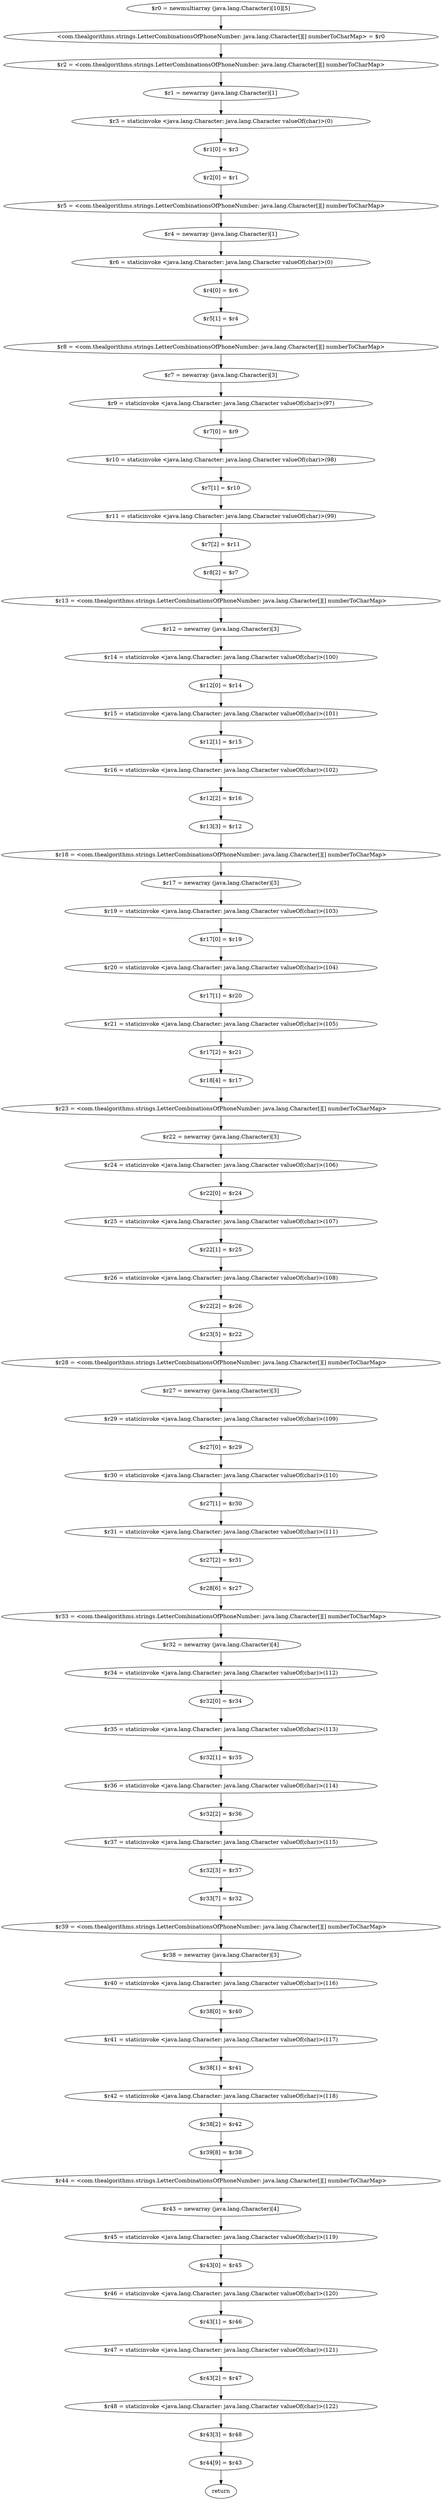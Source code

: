 digraph "unitGraph" {
    "$r0 = newmultiarray (java.lang.Character)[10][5]"
    "<com.thealgorithms.strings.LetterCombinationsOfPhoneNumber: java.lang.Character[][] numberToCharMap> = $r0"
    "$r2 = <com.thealgorithms.strings.LetterCombinationsOfPhoneNumber: java.lang.Character[][] numberToCharMap>"
    "$r1 = newarray (java.lang.Character)[1]"
    "$r3 = staticinvoke <java.lang.Character: java.lang.Character valueOf(char)>(0)"
    "$r1[0] = $r3"
    "$r2[0] = $r1"
    "$r5 = <com.thealgorithms.strings.LetterCombinationsOfPhoneNumber: java.lang.Character[][] numberToCharMap>"
    "$r4 = newarray (java.lang.Character)[1]"
    "$r6 = staticinvoke <java.lang.Character: java.lang.Character valueOf(char)>(0)"
    "$r4[0] = $r6"
    "$r5[1] = $r4"
    "$r8 = <com.thealgorithms.strings.LetterCombinationsOfPhoneNumber: java.lang.Character[][] numberToCharMap>"
    "$r7 = newarray (java.lang.Character)[3]"
    "$r9 = staticinvoke <java.lang.Character: java.lang.Character valueOf(char)>(97)"
    "$r7[0] = $r9"
    "$r10 = staticinvoke <java.lang.Character: java.lang.Character valueOf(char)>(98)"
    "$r7[1] = $r10"
    "$r11 = staticinvoke <java.lang.Character: java.lang.Character valueOf(char)>(99)"
    "$r7[2] = $r11"
    "$r8[2] = $r7"
    "$r13 = <com.thealgorithms.strings.LetterCombinationsOfPhoneNumber: java.lang.Character[][] numberToCharMap>"
    "$r12 = newarray (java.lang.Character)[3]"
    "$r14 = staticinvoke <java.lang.Character: java.lang.Character valueOf(char)>(100)"
    "$r12[0] = $r14"
    "$r15 = staticinvoke <java.lang.Character: java.lang.Character valueOf(char)>(101)"
    "$r12[1] = $r15"
    "$r16 = staticinvoke <java.lang.Character: java.lang.Character valueOf(char)>(102)"
    "$r12[2] = $r16"
    "$r13[3] = $r12"
    "$r18 = <com.thealgorithms.strings.LetterCombinationsOfPhoneNumber: java.lang.Character[][] numberToCharMap>"
    "$r17 = newarray (java.lang.Character)[3]"
    "$r19 = staticinvoke <java.lang.Character: java.lang.Character valueOf(char)>(103)"
    "$r17[0] = $r19"
    "$r20 = staticinvoke <java.lang.Character: java.lang.Character valueOf(char)>(104)"
    "$r17[1] = $r20"
    "$r21 = staticinvoke <java.lang.Character: java.lang.Character valueOf(char)>(105)"
    "$r17[2] = $r21"
    "$r18[4] = $r17"
    "$r23 = <com.thealgorithms.strings.LetterCombinationsOfPhoneNumber: java.lang.Character[][] numberToCharMap>"
    "$r22 = newarray (java.lang.Character)[3]"
    "$r24 = staticinvoke <java.lang.Character: java.lang.Character valueOf(char)>(106)"
    "$r22[0] = $r24"
    "$r25 = staticinvoke <java.lang.Character: java.lang.Character valueOf(char)>(107)"
    "$r22[1] = $r25"
    "$r26 = staticinvoke <java.lang.Character: java.lang.Character valueOf(char)>(108)"
    "$r22[2] = $r26"
    "$r23[5] = $r22"
    "$r28 = <com.thealgorithms.strings.LetterCombinationsOfPhoneNumber: java.lang.Character[][] numberToCharMap>"
    "$r27 = newarray (java.lang.Character)[3]"
    "$r29 = staticinvoke <java.lang.Character: java.lang.Character valueOf(char)>(109)"
    "$r27[0] = $r29"
    "$r30 = staticinvoke <java.lang.Character: java.lang.Character valueOf(char)>(110)"
    "$r27[1] = $r30"
    "$r31 = staticinvoke <java.lang.Character: java.lang.Character valueOf(char)>(111)"
    "$r27[2] = $r31"
    "$r28[6] = $r27"
    "$r33 = <com.thealgorithms.strings.LetterCombinationsOfPhoneNumber: java.lang.Character[][] numberToCharMap>"
    "$r32 = newarray (java.lang.Character)[4]"
    "$r34 = staticinvoke <java.lang.Character: java.lang.Character valueOf(char)>(112)"
    "$r32[0] = $r34"
    "$r35 = staticinvoke <java.lang.Character: java.lang.Character valueOf(char)>(113)"
    "$r32[1] = $r35"
    "$r36 = staticinvoke <java.lang.Character: java.lang.Character valueOf(char)>(114)"
    "$r32[2] = $r36"
    "$r37 = staticinvoke <java.lang.Character: java.lang.Character valueOf(char)>(115)"
    "$r32[3] = $r37"
    "$r33[7] = $r32"
    "$r39 = <com.thealgorithms.strings.LetterCombinationsOfPhoneNumber: java.lang.Character[][] numberToCharMap>"
    "$r38 = newarray (java.lang.Character)[3]"
    "$r40 = staticinvoke <java.lang.Character: java.lang.Character valueOf(char)>(116)"
    "$r38[0] = $r40"
    "$r41 = staticinvoke <java.lang.Character: java.lang.Character valueOf(char)>(117)"
    "$r38[1] = $r41"
    "$r42 = staticinvoke <java.lang.Character: java.lang.Character valueOf(char)>(118)"
    "$r38[2] = $r42"
    "$r39[8] = $r38"
    "$r44 = <com.thealgorithms.strings.LetterCombinationsOfPhoneNumber: java.lang.Character[][] numberToCharMap>"
    "$r43 = newarray (java.lang.Character)[4]"
    "$r45 = staticinvoke <java.lang.Character: java.lang.Character valueOf(char)>(119)"
    "$r43[0] = $r45"
    "$r46 = staticinvoke <java.lang.Character: java.lang.Character valueOf(char)>(120)"
    "$r43[1] = $r46"
    "$r47 = staticinvoke <java.lang.Character: java.lang.Character valueOf(char)>(121)"
    "$r43[2] = $r47"
    "$r48 = staticinvoke <java.lang.Character: java.lang.Character valueOf(char)>(122)"
    "$r43[3] = $r48"
    "$r44[9] = $r43"
    "return"
    "$r0 = newmultiarray (java.lang.Character)[10][5]"->"<com.thealgorithms.strings.LetterCombinationsOfPhoneNumber: java.lang.Character[][] numberToCharMap> = $r0";
    "<com.thealgorithms.strings.LetterCombinationsOfPhoneNumber: java.lang.Character[][] numberToCharMap> = $r0"->"$r2 = <com.thealgorithms.strings.LetterCombinationsOfPhoneNumber: java.lang.Character[][] numberToCharMap>";
    "$r2 = <com.thealgorithms.strings.LetterCombinationsOfPhoneNumber: java.lang.Character[][] numberToCharMap>"->"$r1 = newarray (java.lang.Character)[1]";
    "$r1 = newarray (java.lang.Character)[1]"->"$r3 = staticinvoke <java.lang.Character: java.lang.Character valueOf(char)>(0)";
    "$r3 = staticinvoke <java.lang.Character: java.lang.Character valueOf(char)>(0)"->"$r1[0] = $r3";
    "$r1[0] = $r3"->"$r2[0] = $r1";
    "$r2[0] = $r1"->"$r5 = <com.thealgorithms.strings.LetterCombinationsOfPhoneNumber: java.lang.Character[][] numberToCharMap>";
    "$r5 = <com.thealgorithms.strings.LetterCombinationsOfPhoneNumber: java.lang.Character[][] numberToCharMap>"->"$r4 = newarray (java.lang.Character)[1]";
    "$r4 = newarray (java.lang.Character)[1]"->"$r6 = staticinvoke <java.lang.Character: java.lang.Character valueOf(char)>(0)";
    "$r6 = staticinvoke <java.lang.Character: java.lang.Character valueOf(char)>(0)"->"$r4[0] = $r6";
    "$r4[0] = $r6"->"$r5[1] = $r4";
    "$r5[1] = $r4"->"$r8 = <com.thealgorithms.strings.LetterCombinationsOfPhoneNumber: java.lang.Character[][] numberToCharMap>";
    "$r8 = <com.thealgorithms.strings.LetterCombinationsOfPhoneNumber: java.lang.Character[][] numberToCharMap>"->"$r7 = newarray (java.lang.Character)[3]";
    "$r7 = newarray (java.lang.Character)[3]"->"$r9 = staticinvoke <java.lang.Character: java.lang.Character valueOf(char)>(97)";
    "$r9 = staticinvoke <java.lang.Character: java.lang.Character valueOf(char)>(97)"->"$r7[0] = $r9";
    "$r7[0] = $r9"->"$r10 = staticinvoke <java.lang.Character: java.lang.Character valueOf(char)>(98)";
    "$r10 = staticinvoke <java.lang.Character: java.lang.Character valueOf(char)>(98)"->"$r7[1] = $r10";
    "$r7[1] = $r10"->"$r11 = staticinvoke <java.lang.Character: java.lang.Character valueOf(char)>(99)";
    "$r11 = staticinvoke <java.lang.Character: java.lang.Character valueOf(char)>(99)"->"$r7[2] = $r11";
    "$r7[2] = $r11"->"$r8[2] = $r7";
    "$r8[2] = $r7"->"$r13 = <com.thealgorithms.strings.LetterCombinationsOfPhoneNumber: java.lang.Character[][] numberToCharMap>";
    "$r13 = <com.thealgorithms.strings.LetterCombinationsOfPhoneNumber: java.lang.Character[][] numberToCharMap>"->"$r12 = newarray (java.lang.Character)[3]";
    "$r12 = newarray (java.lang.Character)[3]"->"$r14 = staticinvoke <java.lang.Character: java.lang.Character valueOf(char)>(100)";
    "$r14 = staticinvoke <java.lang.Character: java.lang.Character valueOf(char)>(100)"->"$r12[0] = $r14";
    "$r12[0] = $r14"->"$r15 = staticinvoke <java.lang.Character: java.lang.Character valueOf(char)>(101)";
    "$r15 = staticinvoke <java.lang.Character: java.lang.Character valueOf(char)>(101)"->"$r12[1] = $r15";
    "$r12[1] = $r15"->"$r16 = staticinvoke <java.lang.Character: java.lang.Character valueOf(char)>(102)";
    "$r16 = staticinvoke <java.lang.Character: java.lang.Character valueOf(char)>(102)"->"$r12[2] = $r16";
    "$r12[2] = $r16"->"$r13[3] = $r12";
    "$r13[3] = $r12"->"$r18 = <com.thealgorithms.strings.LetterCombinationsOfPhoneNumber: java.lang.Character[][] numberToCharMap>";
    "$r18 = <com.thealgorithms.strings.LetterCombinationsOfPhoneNumber: java.lang.Character[][] numberToCharMap>"->"$r17 = newarray (java.lang.Character)[3]";
    "$r17 = newarray (java.lang.Character)[3]"->"$r19 = staticinvoke <java.lang.Character: java.lang.Character valueOf(char)>(103)";
    "$r19 = staticinvoke <java.lang.Character: java.lang.Character valueOf(char)>(103)"->"$r17[0] = $r19";
    "$r17[0] = $r19"->"$r20 = staticinvoke <java.lang.Character: java.lang.Character valueOf(char)>(104)";
    "$r20 = staticinvoke <java.lang.Character: java.lang.Character valueOf(char)>(104)"->"$r17[1] = $r20";
    "$r17[1] = $r20"->"$r21 = staticinvoke <java.lang.Character: java.lang.Character valueOf(char)>(105)";
    "$r21 = staticinvoke <java.lang.Character: java.lang.Character valueOf(char)>(105)"->"$r17[2] = $r21";
    "$r17[2] = $r21"->"$r18[4] = $r17";
    "$r18[4] = $r17"->"$r23 = <com.thealgorithms.strings.LetterCombinationsOfPhoneNumber: java.lang.Character[][] numberToCharMap>";
    "$r23 = <com.thealgorithms.strings.LetterCombinationsOfPhoneNumber: java.lang.Character[][] numberToCharMap>"->"$r22 = newarray (java.lang.Character)[3]";
    "$r22 = newarray (java.lang.Character)[3]"->"$r24 = staticinvoke <java.lang.Character: java.lang.Character valueOf(char)>(106)";
    "$r24 = staticinvoke <java.lang.Character: java.lang.Character valueOf(char)>(106)"->"$r22[0] = $r24";
    "$r22[0] = $r24"->"$r25 = staticinvoke <java.lang.Character: java.lang.Character valueOf(char)>(107)";
    "$r25 = staticinvoke <java.lang.Character: java.lang.Character valueOf(char)>(107)"->"$r22[1] = $r25";
    "$r22[1] = $r25"->"$r26 = staticinvoke <java.lang.Character: java.lang.Character valueOf(char)>(108)";
    "$r26 = staticinvoke <java.lang.Character: java.lang.Character valueOf(char)>(108)"->"$r22[2] = $r26";
    "$r22[2] = $r26"->"$r23[5] = $r22";
    "$r23[5] = $r22"->"$r28 = <com.thealgorithms.strings.LetterCombinationsOfPhoneNumber: java.lang.Character[][] numberToCharMap>";
    "$r28 = <com.thealgorithms.strings.LetterCombinationsOfPhoneNumber: java.lang.Character[][] numberToCharMap>"->"$r27 = newarray (java.lang.Character)[3]";
    "$r27 = newarray (java.lang.Character)[3]"->"$r29 = staticinvoke <java.lang.Character: java.lang.Character valueOf(char)>(109)";
    "$r29 = staticinvoke <java.lang.Character: java.lang.Character valueOf(char)>(109)"->"$r27[0] = $r29";
    "$r27[0] = $r29"->"$r30 = staticinvoke <java.lang.Character: java.lang.Character valueOf(char)>(110)";
    "$r30 = staticinvoke <java.lang.Character: java.lang.Character valueOf(char)>(110)"->"$r27[1] = $r30";
    "$r27[1] = $r30"->"$r31 = staticinvoke <java.lang.Character: java.lang.Character valueOf(char)>(111)";
    "$r31 = staticinvoke <java.lang.Character: java.lang.Character valueOf(char)>(111)"->"$r27[2] = $r31";
    "$r27[2] = $r31"->"$r28[6] = $r27";
    "$r28[6] = $r27"->"$r33 = <com.thealgorithms.strings.LetterCombinationsOfPhoneNumber: java.lang.Character[][] numberToCharMap>";
    "$r33 = <com.thealgorithms.strings.LetterCombinationsOfPhoneNumber: java.lang.Character[][] numberToCharMap>"->"$r32 = newarray (java.lang.Character)[4]";
    "$r32 = newarray (java.lang.Character)[4]"->"$r34 = staticinvoke <java.lang.Character: java.lang.Character valueOf(char)>(112)";
    "$r34 = staticinvoke <java.lang.Character: java.lang.Character valueOf(char)>(112)"->"$r32[0] = $r34";
    "$r32[0] = $r34"->"$r35 = staticinvoke <java.lang.Character: java.lang.Character valueOf(char)>(113)";
    "$r35 = staticinvoke <java.lang.Character: java.lang.Character valueOf(char)>(113)"->"$r32[1] = $r35";
    "$r32[1] = $r35"->"$r36 = staticinvoke <java.lang.Character: java.lang.Character valueOf(char)>(114)";
    "$r36 = staticinvoke <java.lang.Character: java.lang.Character valueOf(char)>(114)"->"$r32[2] = $r36";
    "$r32[2] = $r36"->"$r37 = staticinvoke <java.lang.Character: java.lang.Character valueOf(char)>(115)";
    "$r37 = staticinvoke <java.lang.Character: java.lang.Character valueOf(char)>(115)"->"$r32[3] = $r37";
    "$r32[3] = $r37"->"$r33[7] = $r32";
    "$r33[7] = $r32"->"$r39 = <com.thealgorithms.strings.LetterCombinationsOfPhoneNumber: java.lang.Character[][] numberToCharMap>";
    "$r39 = <com.thealgorithms.strings.LetterCombinationsOfPhoneNumber: java.lang.Character[][] numberToCharMap>"->"$r38 = newarray (java.lang.Character)[3]";
    "$r38 = newarray (java.lang.Character)[3]"->"$r40 = staticinvoke <java.lang.Character: java.lang.Character valueOf(char)>(116)";
    "$r40 = staticinvoke <java.lang.Character: java.lang.Character valueOf(char)>(116)"->"$r38[0] = $r40";
    "$r38[0] = $r40"->"$r41 = staticinvoke <java.lang.Character: java.lang.Character valueOf(char)>(117)";
    "$r41 = staticinvoke <java.lang.Character: java.lang.Character valueOf(char)>(117)"->"$r38[1] = $r41";
    "$r38[1] = $r41"->"$r42 = staticinvoke <java.lang.Character: java.lang.Character valueOf(char)>(118)";
    "$r42 = staticinvoke <java.lang.Character: java.lang.Character valueOf(char)>(118)"->"$r38[2] = $r42";
    "$r38[2] = $r42"->"$r39[8] = $r38";
    "$r39[8] = $r38"->"$r44 = <com.thealgorithms.strings.LetterCombinationsOfPhoneNumber: java.lang.Character[][] numberToCharMap>";
    "$r44 = <com.thealgorithms.strings.LetterCombinationsOfPhoneNumber: java.lang.Character[][] numberToCharMap>"->"$r43 = newarray (java.lang.Character)[4]";
    "$r43 = newarray (java.lang.Character)[4]"->"$r45 = staticinvoke <java.lang.Character: java.lang.Character valueOf(char)>(119)";
    "$r45 = staticinvoke <java.lang.Character: java.lang.Character valueOf(char)>(119)"->"$r43[0] = $r45";
    "$r43[0] = $r45"->"$r46 = staticinvoke <java.lang.Character: java.lang.Character valueOf(char)>(120)";
    "$r46 = staticinvoke <java.lang.Character: java.lang.Character valueOf(char)>(120)"->"$r43[1] = $r46";
    "$r43[1] = $r46"->"$r47 = staticinvoke <java.lang.Character: java.lang.Character valueOf(char)>(121)";
    "$r47 = staticinvoke <java.lang.Character: java.lang.Character valueOf(char)>(121)"->"$r43[2] = $r47";
    "$r43[2] = $r47"->"$r48 = staticinvoke <java.lang.Character: java.lang.Character valueOf(char)>(122)";
    "$r48 = staticinvoke <java.lang.Character: java.lang.Character valueOf(char)>(122)"->"$r43[3] = $r48";
    "$r43[3] = $r48"->"$r44[9] = $r43";
    "$r44[9] = $r43"->"return";
}
